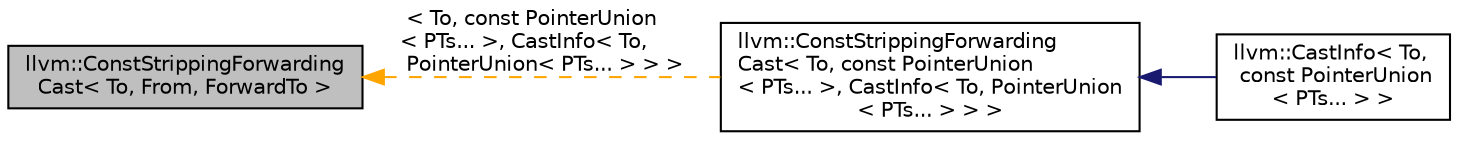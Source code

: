 digraph "llvm::ConstStrippingForwardingCast&lt; To, From, ForwardTo &gt;"
{
 // LATEX_PDF_SIZE
  bgcolor="transparent";
  edge [fontname="Helvetica",fontsize="10",labelfontname="Helvetica",labelfontsize="10"];
  node [fontname="Helvetica",fontsize="10",shape=record];
  rankdir="LR";
  Node1 [label="llvm::ConstStrippingForwarding\lCast\< To, From, ForwardTo \>",height=0.2,width=0.4,color="black", fillcolor="grey75", style="filled", fontcolor="black",tooltip="Provides a cast trait that strips const from types to make it easier to implement a const-version of ..."];
  Node1 -> Node2 [dir="back",color="orange",fontsize="10",style="dashed",label=" \< To, const PointerUnion\l\< PTs... \>, CastInfo\< To,\l PointerUnion\< PTs... \> \> \>" ,fontname="Helvetica"];
  Node2 [label="llvm::ConstStrippingForwarding\lCast\< To, const PointerUnion\l\< PTs... \>, CastInfo\< To, PointerUnion\l\< PTs... \> \> \>",height=0.2,width=0.4,color="black",URL="$structllvm_1_1ConstStrippingForwardingCast.html",tooltip=" "];
  Node2 -> Node3 [dir="back",color="midnightblue",fontsize="10",style="solid",fontname="Helvetica"];
  Node3 [label="llvm::CastInfo\< To,\l const PointerUnion\l\< PTs... \> \>",height=0.2,width=0.4,color="black",URL="$structllvm_1_1CastInfo_3_01To_00_01const_01PointerUnion_3_01PTs_8_8_8_01_4_01_4.html",tooltip=" "];
}
